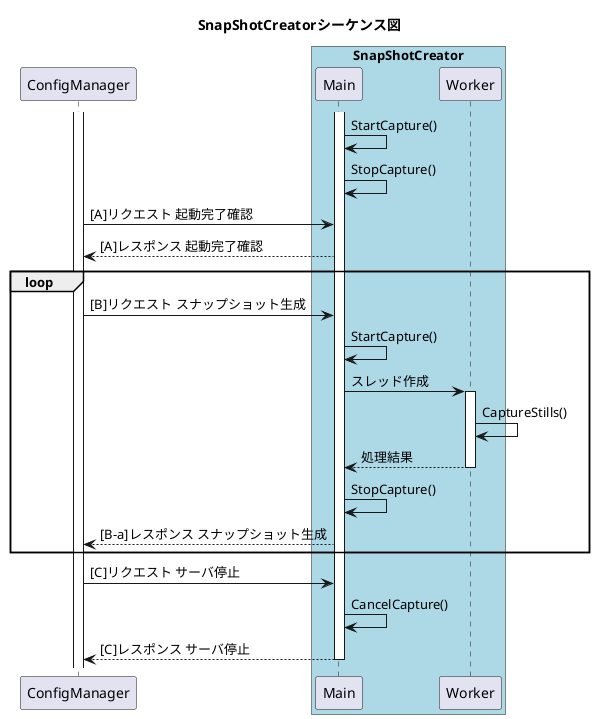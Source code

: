 @startuml
title SnapShotCreatorシーケンス図

participant ConfigManager

box "SnapShotCreator" #LightBlue
participant Main
participant Worker
end box

activate ConfigManager
activate Main

Main -> Main : StartCapture()
Main -> Main : StopCapture()
ConfigManager -> Main : [A]リクエスト 起動完了確認
Main --> ConfigManager : [A]レスポンス 起動完了確認
loop
    ConfigManager -> Main : [B]リクエスト スナップショット生成
    Main -> Main : StartCapture()
    Main -> Worker : スレッド作成
    activate Worker
    Worker -> Worker : CaptureStills()
    Worker --> Main : 処理結果
    deactivate Worker
    Main -> Main : StopCapture()
    Main --> ConfigManager : [B-a]レスポンス スナップショット生成
end
ConfigManager -> Main : [C]リクエスト サーバ停止
Main -> Main : CancelCapture()
Main --> ConfigManager : [C]レスポンス サーバ停止
deactivate Main

@enduml
